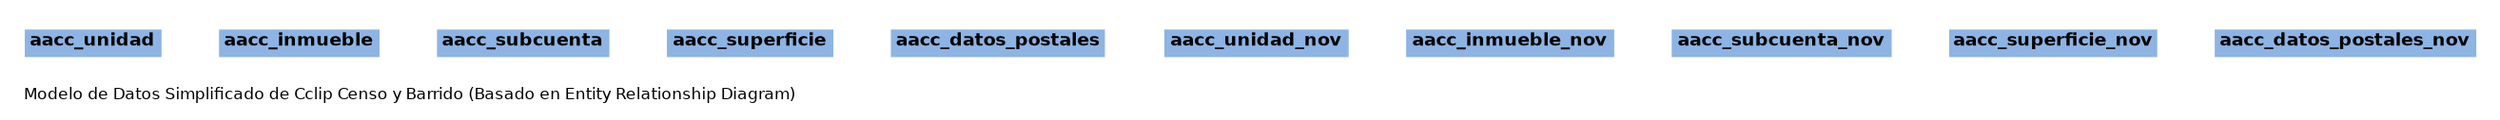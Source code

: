 digraph G {

	graph [
		label="Modelo de Datos Simplificado de Cclip Censo y Barrido (Basado en Entity Relationship Diagram)"
		rankdir="TB"
		bgcolor="#FFFFFF"
		labeljust="l"
		nodesep="0.18"
		ranksep="0.46"
		fontname="Helvetica"
		fontsize="8"
	];
	node [
		fontname="Helvetica"
		fontsize="9"
		shape="plaintext"
		
	];
	edge [
		arrowsize="0.5"
	];

							//com.cclip.model.geo.cadastre.aacc.AaccUnidad
							aacc_unidad [
								label=<
									<TABLE BORDER="0" CELLBORDER="0" CELLSPACING="0" BGCOLOR="#ffffff">
				<TR><TD COLSPAN="3" BGCOLOR="#8DB4E3"  ALIGN="CENTER"><B>aacc_unidad</B></TD></TR>

									</TABLE>>
									URL="com.cclip.model.geo.cadastre.aacc.AaccUnidad.html"
									tooltip="com.cclip.model.geo.cadastre.aacc.AaccUnidad"
							];

							//com.cclip.model.geo.cadastre.aacc.AaccInmueble
							aacc_inmueble [
								label=<
									<TABLE BORDER="0" CELLBORDER="0" CELLSPACING="0" BGCOLOR="#ffffff">
				<TR><TD COLSPAN="3" BGCOLOR="#8DB4E3"  ALIGN="CENTER"><B>aacc_inmueble</B></TD></TR>

									</TABLE>>
									URL="com.cclip.model.geo.cadastre.aacc.AaccInmueble.html"
									tooltip="com.cclip.model.geo.cadastre.aacc.AaccInmueble"
							];

							//com.cclip.model.geo.cadastre.aacc.AaccSubcuenta
							aacc_subcuenta [
								label=<
									<TABLE BORDER="0" CELLBORDER="0" CELLSPACING="0" BGCOLOR="#ffffff">
				<TR><TD COLSPAN="3" BGCOLOR="#8DB4E3"  ALIGN="CENTER"><B>aacc_subcuenta</B></TD></TR>

									</TABLE>>
									URL="com.cclip.model.geo.cadastre.aacc.AaccSubcuenta.html"
									tooltip="com.cclip.model.geo.cadastre.aacc.AaccSubcuenta"
							];

							//com.cclip.model.geo.cadastre.aacc.AaccSuperficie
							aacc_superficie [
								label=<
									<TABLE BORDER="0" CELLBORDER="0" CELLSPACING="0" BGCOLOR="#ffffff">
				<TR><TD COLSPAN="3" BGCOLOR="#8DB4E3"  ALIGN="CENTER"><B>aacc_superficie</B></TD></TR>

									</TABLE>>
									URL="com.cclip.model.geo.cadastre.aacc.AaccSuperficie.html"
									tooltip="com.cclip.model.geo.cadastre.aacc.AaccSuperficie"
							];

							//com.cclip.model.geo.cadastre.aacc.AaccDatosPostales
							aacc_datos_postales [
								label=<
									<TABLE BORDER="0" CELLBORDER="0" CELLSPACING="0" BGCOLOR="#ffffff">
				<TR><TD COLSPAN="3" BGCOLOR="#8DB4E3"  ALIGN="CENTER"><B>aacc_datos_postales</B></TD></TR>

									</TABLE>>
									URL="com.cclip.model.geo.cadastre.aacc.AaccDatosPostales.html"
									tooltip="com.cclip.model.geo.cadastre.aacc.AaccDatosPostales"
							];

							//com.cclip.model.geo.cadastre.aacc.AaccUnidadNov
							aacc_unidad_nov [
								label=<
									<TABLE BORDER="0" CELLBORDER="0" CELLSPACING="0" BGCOLOR="#ffffff">
				<TR><TD COLSPAN="3" BGCOLOR="#8DB4E3"  ALIGN="CENTER"><B>aacc_unidad_nov</B></TD></TR>

									</TABLE>>
									URL="com.cclip.model.geo.cadastre.aacc.AaccUnidadNov.html"
									tooltip="com.cclip.model.geo.cadastre.aacc.AaccUnidadNov"
							];

							//com.cclip.model.geo.cadastre.aacc.AaccInmuebleNov
							aacc_inmueble_nov [
								label=<
									<TABLE BORDER="0" CELLBORDER="0" CELLSPACING="0" BGCOLOR="#ffffff">
				<TR><TD COLSPAN="3" BGCOLOR="#8DB4E3"  ALIGN="CENTER"><B>aacc_inmueble_nov</B></TD></TR>

									</TABLE>>
									URL="com.cclip.model.geo.cadastre.aacc.AaccInmuebleNov.html"
									tooltip="com.cclip.model.geo.cadastre.aacc.AaccInmuebleNov"
							];

							//com.cclip.model.geo.cadastre.aacc.AaccSubcuentaNov
							aacc_subcuenta_nov [
								label=<
									<TABLE BORDER="0" CELLBORDER="0" CELLSPACING="0" BGCOLOR="#ffffff">
				<TR><TD COLSPAN="3" BGCOLOR="#8DB4E3"  ALIGN="CENTER"><B>aacc_subcuenta_nov</B></TD></TR>

									</TABLE>>
									URL="com.cclip.model.geo.cadastre.aacc.AaccSubcuentaNov.html"
									tooltip="com.cclip.model.geo.cadastre.aacc.AaccSubcuentaNov"
							];

							//com.cclip.model.geo.cadastre.aacc.AaccSuperficieNov
							aacc_superficie_nov [
								label=<
									<TABLE BORDER="0" CELLBORDER="0" CELLSPACING="0" BGCOLOR="#ffffff">
				<TR><TD COLSPAN="3" BGCOLOR="#8DB4E3"  ALIGN="CENTER"><B>aacc_superficie_nov</B></TD></TR>

									</TABLE>>
									URL="com.cclip.model.geo.cadastre.aacc.AaccSuperficieNov.html"
									tooltip="com.cclip.model.geo.cadastre.aacc.AaccSuperficieNov"
							];

							//com.cclip.model.geo.cadastre.aacc.AaccDatosPostalesNov
							aacc_datos_postales_nov [
								label=<
									<TABLE BORDER="0" CELLBORDER="0" CELLSPACING="0" BGCOLOR="#ffffff">
				<TR><TD COLSPAN="3" BGCOLOR="#8DB4E3"  ALIGN="CENTER"><B>aacc_datos_postales_nov</B></TD></TR>

									</TABLE>>
									URL="com.cclip.model.geo.cadastre.aacc.AaccDatosPostalesNov.html"
									tooltip="com.cclip.model.geo.cadastre.aacc.AaccDatosPostalesNov"
							];
}
